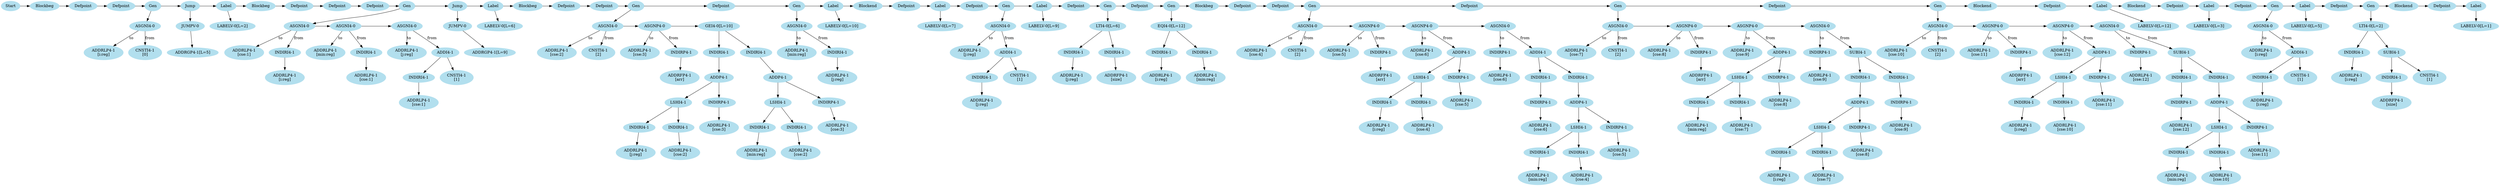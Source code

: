 ////////////////////////////////////////////////////////////////////////////////
// Generate the dot file for drawing dag forest for function statements

// File name: test.c
////////////////////////////////////////////////////////////////////////////////

digraph dag_forest {
    node [color=lightblue2, style=filled];

    c1[label="Start", shape=ellipse];
    c2[label="Blockbeg", shape=ellipse];
    c3[label="Defpoint", shape=ellipse];
    c4[label="Defpoint", shape=ellipse];
    c5[label="Gen", shape=ellipse];
    c5 -> d5_1; /*generate dag: */
    d5_1 [label="ASGNI4-0"];
    d5_2 [label="ADDRLP4-1\n\[i:reg\]"];
    d5_3 [label="CNSTI4-1\n\[0\]"];
    d5_1 -> d5_2 [label="to"];
    d5_1 -> d5_3 [label="from"];

    c6[label="Jump", shape=ellipse];
    c6 -> d6_1; /*generate dag: */
    d6_1 [label="JUMPV-0"];
    d6_2 [label="ADDRGP4-1\[L=5\]"];
    d6_1 -> d6_2;

    c7[label="Label", shape=ellipse];
    c7 -> d7_1; /*generate dag: */
    d7_1 [label="LABELV-0\[L=2\]"];
    c8[label="Blockbeg", shape=ellipse];
    c9[label="Defpoint", shape=ellipse];
    c10[label="Defpoint", shape=ellipse];
    c11[label="Defpoint", shape=ellipse];
    c12[label="Gen", shape=ellipse];
    c12 -> d12_1; /*generate dag: */
    d12_1 [label="ASGNI4-0"];
    d12_2 [label="ADDRLP4-1\n\[cse:1\]"];
    d12_3 [label="INDIRI4-1"];
    d12_1 -> d12_2 [label="to"];
    d12_1 -> d12_3 [label="from"];

    d12_4 [label="ADDRLP4-1\n\[i:reg\]"];
    d12_3 -> d12_4;

    d13_1 [label="ASGNI4-0"];
    d13_2 [label="ADDRLP4-1\n\[min:reg\]"];
    d13_3 [label="INDIRI4-1"];
    d13_1 -> d13_2 [label="to"];
    d13_1 -> d13_3 [label="from"];

    d13_4 [label="ADDRLP4-1\n\[cse:1\]"];
    d13_3 -> d13_4;

    d14_1 [label="ASGNI4-0"];
    d14_2 [label="ADDRLP4-1\n\[j:reg\]"];
    d14_3 [label="ADDI4-1"];
    d14_1 -> d14_2 [label="to"];
    d14_1 -> d14_3 [label="from"];

    d14_4 [label="INDIRI4-1"];
    d14_5 [label="CNSTI4-1\n\[1\]"];
    d14_3 -> d14_4;
    d14_3 -> d14_5;

    d14_6 [label="ADDRLP4-1\n\[cse:1\]"];
    d14_4 -> d14_6;

    d12_1->d13_1->d14_1;
    { rank=same; d12_1; d13_1; d14_1;}
    c13[label="Jump", shape=ellipse];
    c13 -> d15_1; /*generate dag: */
    d15_1 [label="JUMPV-0"];
    d15_2 [label="ADDRGP4-1\[L=9\]"];
    d15_1 -> d15_2;

    c14[label="Label", shape=ellipse];
    c14 -> d16_1; /*generate dag: */
    d16_1 [label="LABELV-0\[L=6\]"];
    c15[label="Blockbeg", shape=ellipse];
    c16[label="Defpoint", shape=ellipse];
    c17[label="Defpoint", shape=ellipse];
    c18[label="Gen", shape=ellipse];
    c18 -> d20_1; /*generate dag: */
    d20_1 [label="ASGNI4-0"];
    d20_2 [label="ADDRLP4-1\n\[cse:2\]"];
    d20_3 [label="CNSTI4-1\n\[2\]"];
    d20_1 -> d20_2 [label="to"];
    d20_1 -> d20_3 [label="from"];

    d21_1 [label="ASGNP4-0"];
    d21_2 [label="ADDRLP4-1\n\[cse:3\]"];
    d21_3 [label="INDIRP4-1"];
    d21_1 -> d21_2 [label="to"];
    d21_1 -> d21_3 [label="from"];

    d21_4 [label="ADDRFP4-1\n\[arr\]"];
    d21_3 -> d21_4;

    d22_1 [label="GEI4-0\[L=10\]"];
    d22_2 [label="INDIRI4-1"];
    d22_3 [label="INDIRI4-1"];
    d22_1 -> d22_2;
    d22_1 -> d22_3;

    d22_4 [label="ADDP4-1"];
    d22_2 -> d22_4;

    d22_5 [label="ADDP4-1"];
    d22_3 -> d22_5;

    d22_6 [label="LSHI4-1"];
    d22_7 [label="INDIRP4-1"];
    d22_4 -> d22_6;
    d22_4 -> d22_7;

    d22_8 [label="LSHI4-1"];
    d22_9 [label="INDIRP4-1"];
    d22_5 -> d22_8;
    d22_5 -> d22_9;

    d22_10 [label="INDIRI4-1"];
    d22_11 [label="INDIRI4-1"];
    d22_6 -> d22_10;
    d22_6 -> d22_11;

    d22_12 [label="ADDRLP4-1\n\[cse:3\]"];
    d22_7 -> d22_12;

    d22_13 [label="INDIRI4-1"];
    d22_14 [label="INDIRI4-1"];
    d22_8 -> d22_13;
    d22_8 -> d22_14;

    d22_15 [label="ADDRLP4-1\n\[cse:3\]"];
    d22_9 -> d22_15;

    d22_16 [label="ADDRLP4-1\n\[j:reg\]"];
    d22_10 -> d22_16;

    d22_17 [label="ADDRLP4-1\n\[cse:2\]"];
    d22_11 -> d22_17;

    d22_18 [label="ADDRLP4-1\n\[min:reg\]"];
    d22_13 -> d22_18;

    d22_19 [label="ADDRLP4-1\n\[cse:2\]"];
    d22_14 -> d22_19;

    d20_1->d21_1->d22_1;
    { rank=same; d20_1; d21_1; d22_1;}
    c19[label="Defpoint", shape=ellipse];
    c20[label="Gen", shape=ellipse];
    c20 -> d24_1; /*generate dag: */
    d24_1 [label="ASGNI4-0"];
    d24_2 [label="ADDRLP4-1\n\[min:reg\]"];
    d24_3 [label="INDIRI4-1"];
    d24_1 -> d24_2 [label="to"];
    d24_1 -> d24_3 [label="from"];

    d24_4 [label="ADDRLP4-1\n\[j:reg\]"];
    d24_3 -> d24_4;

    c21[label="Label", shape=ellipse];
    c21 -> d25_1; /*generate dag: */
    d25_1 [label="LABELV-0\[L=10\]"];
    c22[label="Blockend", shape=ellipse];
    c23[label="Defpoint", shape=ellipse];
    c24[label="Label", shape=ellipse];
    c24 -> d28_1; /*generate dag: */
    d28_1 [label="LABELV-0\[L=7\]"];
    c25[label="Defpoint", shape=ellipse];
    c26[label="Gen", shape=ellipse];
    c26 -> d30_1; /*generate dag: */
    d30_1 [label="ASGNI4-0"];
    d30_2 [label="ADDRLP4-1\n\[j:reg\]"];
    d30_3 [label="ADDI4-1"];
    d30_1 -> d30_2 [label="to"];
    d30_1 -> d30_3 [label="from"];

    d30_4 [label="INDIRI4-1"];
    d30_5 [label="CNSTI4-1\n\[1\]"];
    d30_3 -> d30_4;
    d30_3 -> d30_5;

    d30_6 [label="ADDRLP4-1\n\[j:reg\]"];
    d30_4 -> d30_6;

    c27[label="Label", shape=ellipse];
    c27 -> d31_1; /*generate dag: */
    d31_1 [label="LABELV-0\[L=9\]"];
    c28[label="Defpoint", shape=ellipse];
    c29[label="Gen", shape=ellipse];
    c29 -> d33_1; /*generate dag: */
    d33_1 [label="LTI4-0\[L=6\]"];
    d33_2 [label="INDIRI4-1"];
    d33_3 [label="INDIRI4-1"];
    d33_1 -> d33_2;
    d33_1 -> d33_3;

    d33_4 [label="ADDRLP4-1\n\[j:reg\]"];
    d33_2 -> d33_4;

    d33_5 [label="ADDRFP4-1\n\[size\]"];
    d33_3 -> d33_5;

    c30[label="Defpoint", shape=ellipse];
    c31[label="Gen", shape=ellipse];
    c31 -> d35_1; /*generate dag: */
    d35_1 [label="EQI4-0\[L=12\]"];
    d35_2 [label="INDIRI4-1"];
    d35_3 [label="INDIRI4-1"];
    d35_1 -> d35_2;
    d35_1 -> d35_3;

    d35_4 [label="ADDRLP4-1\n\[i:reg\]"];
    d35_2 -> d35_4;

    d35_5 [label="ADDRLP4-1\n\[min:reg\]"];
    d35_3 -> d35_5;

    c32[label="Blockbeg", shape=ellipse];
    c33[label="Defpoint", shape=ellipse];
    c34[label="Defpoint", shape=ellipse];
    c35[label="Gen", shape=ellipse];
    c35 -> d39_1; /*generate dag: */
    d39_1 [label="ASGNI4-0"];
    d39_2 [label="ADDRLP4-1\n\[cse:4\]"];
    d39_3 [label="CNSTI4-1\n\[2\]"];
    d39_1 -> d39_2 [label="to"];
    d39_1 -> d39_3 [label="from"];

    d40_1 [label="ASGNP4-0"];
    d40_2 [label="ADDRLP4-1\n\[cse:5\]"];
    d40_3 [label="INDIRP4-1"];
    d40_1 -> d40_2 [label="to"];
    d40_1 -> d40_3 [label="from"];

    d40_4 [label="ADDRFP4-1\n\[arr\]"];
    d40_3 -> d40_4;

    d41_1 [label="ASGNP4-0"];
    d41_2 [label="ADDRLP4-1\n\[cse:6\]"];
    d41_3 [label="ADDP4-1"];
    d41_1 -> d41_2 [label="to"];
    d41_1 -> d41_3 [label="from"];

    d41_4 [label="LSHI4-1"];
    d41_5 [label="INDIRP4-1"];
    d41_3 -> d41_4;
    d41_3 -> d41_5;

    d41_6 [label="INDIRI4-1"];
    d41_7 [label="INDIRI4-1"];
    d41_4 -> d41_6;
    d41_4 -> d41_7;

    d41_8 [label="ADDRLP4-1\n\[cse:5\]"];
    d41_5 -> d41_8;

    d41_9 [label="ADDRLP4-1\n\[i:reg\]"];
    d41_6 -> d41_9;

    d41_10 [label="ADDRLP4-1\n\[cse:4\]"];
    d41_7 -> d41_10;

    d42_1 [label="ASGNI4-0"];
    d42_2 [label="INDIRP4-1"];
    d42_3 [label="ADDI4-1"];
    d42_1 -> d42_2 [label="to"];
    d42_1 -> d42_3 [label="from"];

    d42_4 [label="ADDRLP4-1\n\[cse:6\]"];
    d42_2 -> d42_4;

    d42_5 [label="INDIRI4-1"];
    d42_6 [label="INDIRI4-1"];
    d42_3 -> d42_5;
    d42_3 -> d42_6;

    d42_7 [label="INDIRP4-1"];
    d42_5 -> d42_7;

    d42_8 [label="ADDP4-1"];
    d42_6 -> d42_8;

    d42_9 [label="ADDRLP4-1\n\[cse:6\]"];
    d42_7 -> d42_9;

    d42_10 [label="LSHI4-1"];
    d42_11 [label="INDIRP4-1"];
    d42_8 -> d42_10;
    d42_8 -> d42_11;

    d42_12 [label="INDIRI4-1"];
    d42_13 [label="INDIRI4-1"];
    d42_10 -> d42_12;
    d42_10 -> d42_13;

    d42_14 [label="ADDRLP4-1\n\[cse:5\]"];
    d42_11 -> d42_14;

    d42_15 [label="ADDRLP4-1\n\[min:reg\]"];
    d42_12 -> d42_15;

    d42_16 [label="ADDRLP4-1\n\[cse:4\]"];
    d42_13 -> d42_16;

    d39_1->d40_1->d41_1->d42_1;
    { rank=same; d39_1; d40_1; d41_1; d42_1;}
    c36[label="Defpoint", shape=ellipse];
    c37[label="Gen", shape=ellipse];
    c37 -> d44_1; /*generate dag: */
    d44_1 [label="ASGNI4-0"];
    d44_2 [label="ADDRLP4-1\n\[cse:7\]"];
    d44_3 [label="CNSTI4-1\n\[2\]"];
    d44_1 -> d44_2 [label="to"];
    d44_1 -> d44_3 [label="from"];

    d45_1 [label="ASGNP4-0"];
    d45_2 [label="ADDRLP4-1\n\[cse:8\]"];
    d45_3 [label="INDIRP4-1"];
    d45_1 -> d45_2 [label="to"];
    d45_1 -> d45_3 [label="from"];

    d45_4 [label="ADDRFP4-1\n\[arr\]"];
    d45_3 -> d45_4;

    d46_1 [label="ASGNP4-0"];
    d46_2 [label="ADDRLP4-1\n\[cse:9\]"];
    d46_3 [label="ADDP4-1"];
    d46_1 -> d46_2 [label="to"];
    d46_1 -> d46_3 [label="from"];

    d46_4 [label="LSHI4-1"];
    d46_5 [label="INDIRP4-1"];
    d46_3 -> d46_4;
    d46_3 -> d46_5;

    d46_6 [label="INDIRI4-1"];
    d46_7 [label="INDIRI4-1"];
    d46_4 -> d46_6;
    d46_4 -> d46_7;

    d46_8 [label="ADDRLP4-1\n\[cse:8\]"];
    d46_5 -> d46_8;

    d46_9 [label="ADDRLP4-1\n\[min:reg\]"];
    d46_6 -> d46_9;

    d46_10 [label="ADDRLP4-1\n\[cse:7\]"];
    d46_7 -> d46_10;

    d47_1 [label="ASGNI4-0"];
    d47_2 [label="INDIRP4-1"];
    d47_3 [label="SUBI4-1"];
    d47_1 -> d47_2 [label="to"];
    d47_1 -> d47_3 [label="from"];

    d47_4 [label="ADDRLP4-1\n\[cse:9\]"];
    d47_2 -> d47_4;

    d47_5 [label="INDIRI4-1"];
    d47_6 [label="INDIRI4-1"];
    d47_3 -> d47_5;
    d47_3 -> d47_6;

    d47_7 [label="ADDP4-1"];
    d47_5 -> d47_7;

    d47_8 [label="INDIRP4-1"];
    d47_6 -> d47_8;

    d47_9 [label="LSHI4-1"];
    d47_10 [label="INDIRP4-1"];
    d47_7 -> d47_9;
    d47_7 -> d47_10;

    d47_11 [label="ADDRLP4-1\n\[cse:9\]"];
    d47_8 -> d47_11;

    d47_12 [label="INDIRI4-1"];
    d47_13 [label="INDIRI4-1"];
    d47_9 -> d47_12;
    d47_9 -> d47_13;

    d47_14 [label="ADDRLP4-1\n\[cse:8\]"];
    d47_10 -> d47_14;

    d47_15 [label="ADDRLP4-1\n\[i:reg\]"];
    d47_12 -> d47_15;

    d47_16 [label="ADDRLP4-1\n\[cse:7\]"];
    d47_13 -> d47_16;

    d44_1->d45_1->d46_1->d47_1;
    { rank=same; d44_1; d45_1; d46_1; d47_1;}
    c38[label="Defpoint", shape=ellipse];
    c39[label="Gen", shape=ellipse];
    c39 -> d49_1; /*generate dag: */
    d49_1 [label="ASGNI4-0"];
    d49_2 [label="ADDRLP4-1\n\[cse:10\]"];
    d49_3 [label="CNSTI4-1\n\[2\]"];
    d49_1 -> d49_2 [label="to"];
    d49_1 -> d49_3 [label="from"];

    d50_1 [label="ASGNP4-0"];
    d50_2 [label="ADDRLP4-1\n\[cse:11\]"];
    d50_3 [label="INDIRP4-1"];
    d50_1 -> d50_2 [label="to"];
    d50_1 -> d50_3 [label="from"];

    d50_4 [label="ADDRFP4-1\n\[arr\]"];
    d50_3 -> d50_4;

    d51_1 [label="ASGNP4-0"];
    d51_2 [label="ADDRLP4-1\n\[cse:12\]"];
    d51_3 [label="ADDP4-1"];
    d51_1 -> d51_2 [label="to"];
    d51_1 -> d51_3 [label="from"];

    d51_4 [label="LSHI4-1"];
    d51_5 [label="INDIRP4-1"];
    d51_3 -> d51_4;
    d51_3 -> d51_5;

    d51_6 [label="INDIRI4-1"];
    d51_7 [label="INDIRI4-1"];
    d51_4 -> d51_6;
    d51_4 -> d51_7;

    d51_8 [label="ADDRLP4-1\n\[cse:11\]"];
    d51_5 -> d51_8;

    d51_9 [label="ADDRLP4-1\n\[i:reg\]"];
    d51_6 -> d51_9;

    d51_10 [label="ADDRLP4-1\n\[cse:10\]"];
    d51_7 -> d51_10;

    d52_1 [label="ASGNI4-0"];
    d52_2 [label="INDIRP4-1"];
    d52_3 [label="SUBI4-1"];
    d52_1 -> d52_2 [label="to"];
    d52_1 -> d52_3 [label="from"];

    d52_4 [label="ADDRLP4-1\n\[cse:12\]"];
    d52_2 -> d52_4;

    d52_5 [label="INDIRI4-1"];
    d52_6 [label="INDIRI4-1"];
    d52_3 -> d52_5;
    d52_3 -> d52_6;

    d52_7 [label="INDIRP4-1"];
    d52_5 -> d52_7;

    d52_8 [label="ADDP4-1"];
    d52_6 -> d52_8;

    d52_9 [label="ADDRLP4-1\n\[cse:12\]"];
    d52_7 -> d52_9;

    d52_10 [label="LSHI4-1"];
    d52_11 [label="INDIRP4-1"];
    d52_8 -> d52_10;
    d52_8 -> d52_11;

    d52_12 [label="INDIRI4-1"];
    d52_13 [label="INDIRI4-1"];
    d52_10 -> d52_12;
    d52_10 -> d52_13;

    d52_14 [label="ADDRLP4-1\n\[cse:11\]"];
    d52_11 -> d52_14;

    d52_15 [label="ADDRLP4-1\n\[min:reg\]"];
    d52_12 -> d52_15;

    d52_16 [label="ADDRLP4-1\n\[cse:10\]"];
    d52_13 -> d52_16;

    d49_1->d50_1->d51_1->d52_1;
    { rank=same; d49_1; d50_1; d51_1; d52_1;}
    c40[label="Blockend", shape=ellipse];
    c41[label="Defpoint", shape=ellipse];
    c42[label="Label", shape=ellipse];
    c42 -> d55_1; /*generate dag: */
    d55_1 [label="LABELV-0\[L=12\]"];
    c43[label="Blockend", shape=ellipse];
    c44[label="Defpoint", shape=ellipse];
    c45[label="Label", shape=ellipse];
    c45 -> d58_1; /*generate dag: */
    d58_1 [label="LABELV-0\[L=3\]"];
    c46[label="Defpoint", shape=ellipse];
    c47[label="Gen", shape=ellipse];
    c47 -> d60_1; /*generate dag: */
    d60_1 [label="ASGNI4-0"];
    d60_2 [label="ADDRLP4-1\n\[i:reg\]"];
    d60_3 [label="ADDI4-1"];
    d60_1 -> d60_2 [label="to"];
    d60_1 -> d60_3 [label="from"];

    d60_4 [label="INDIRI4-1"];
    d60_5 [label="CNSTI4-1\n\[1\]"];
    d60_3 -> d60_4;
    d60_3 -> d60_5;

    d60_6 [label="ADDRLP4-1\n\[i:reg\]"];
    d60_4 -> d60_6;

    c48[label="Label", shape=ellipse];
    c48 -> d61_1; /*generate dag: */
    d61_1 [label="LABELV-0\[L=5\]"];
    c49[label="Defpoint", shape=ellipse];
    c50[label="Gen", shape=ellipse];
    c50 -> d63_1; /*generate dag: */
    d63_1 [label="LTI4-0\[L=2\]"];
    d63_2 [label="INDIRI4-1"];
    d63_3 [label="SUBI4-1"];
    d63_1 -> d63_2;
    d63_1 -> d63_3;

    d63_4 [label="ADDRLP4-1\n\[i:reg\]"];
    d63_2 -> d63_4;

    d63_5 [label="INDIRI4-1"];
    d63_6 [label="CNSTI4-1\n\[1\]"];
    d63_3 -> d63_5;
    d63_3 -> d63_6;

    d63_7 [label="ADDRFP4-1\n\[size\]"];
    d63_5 -> d63_7;

    c51[label="Blockend", shape=ellipse];
    c52[label="Defpoint", shape=ellipse];
    c53[label="Label", shape=ellipse];
    c53 -> d66_1; /*generate dag: */
    d66_1 [label="LABELV-0\[L=1\]"];

    c1->c2->c3->c4->c5->c6->c7->c8->c9->c10->c11->c12->c13->c14->c15->c16->c17->c18->c19->c20->c21->c22->c23->c24->c25->c26->c27->c28->c29->c30->c31->c32->c33->c34->c35->c36->c37->c38->c39->c40->c41->c42->c43->c44->c45->c46->c47->c48->c49->c50->c51->c52->c53;
    { rank=same; c1; c2; c3; c4; c5; c6; c7; c8; c9; c10; c11; c12; c13; c14; c15; c16; c17; c18; c19; c20; c21; c22; c23; c24; c25; c26; c27; c28; c29; c30; c31; c32; c33; c34; c35; c36; c37; c38; c39; c40; c41; c42; c43; c44; c45; c46; c47; c48; c49; c50; c51; c52; c53;}
}
